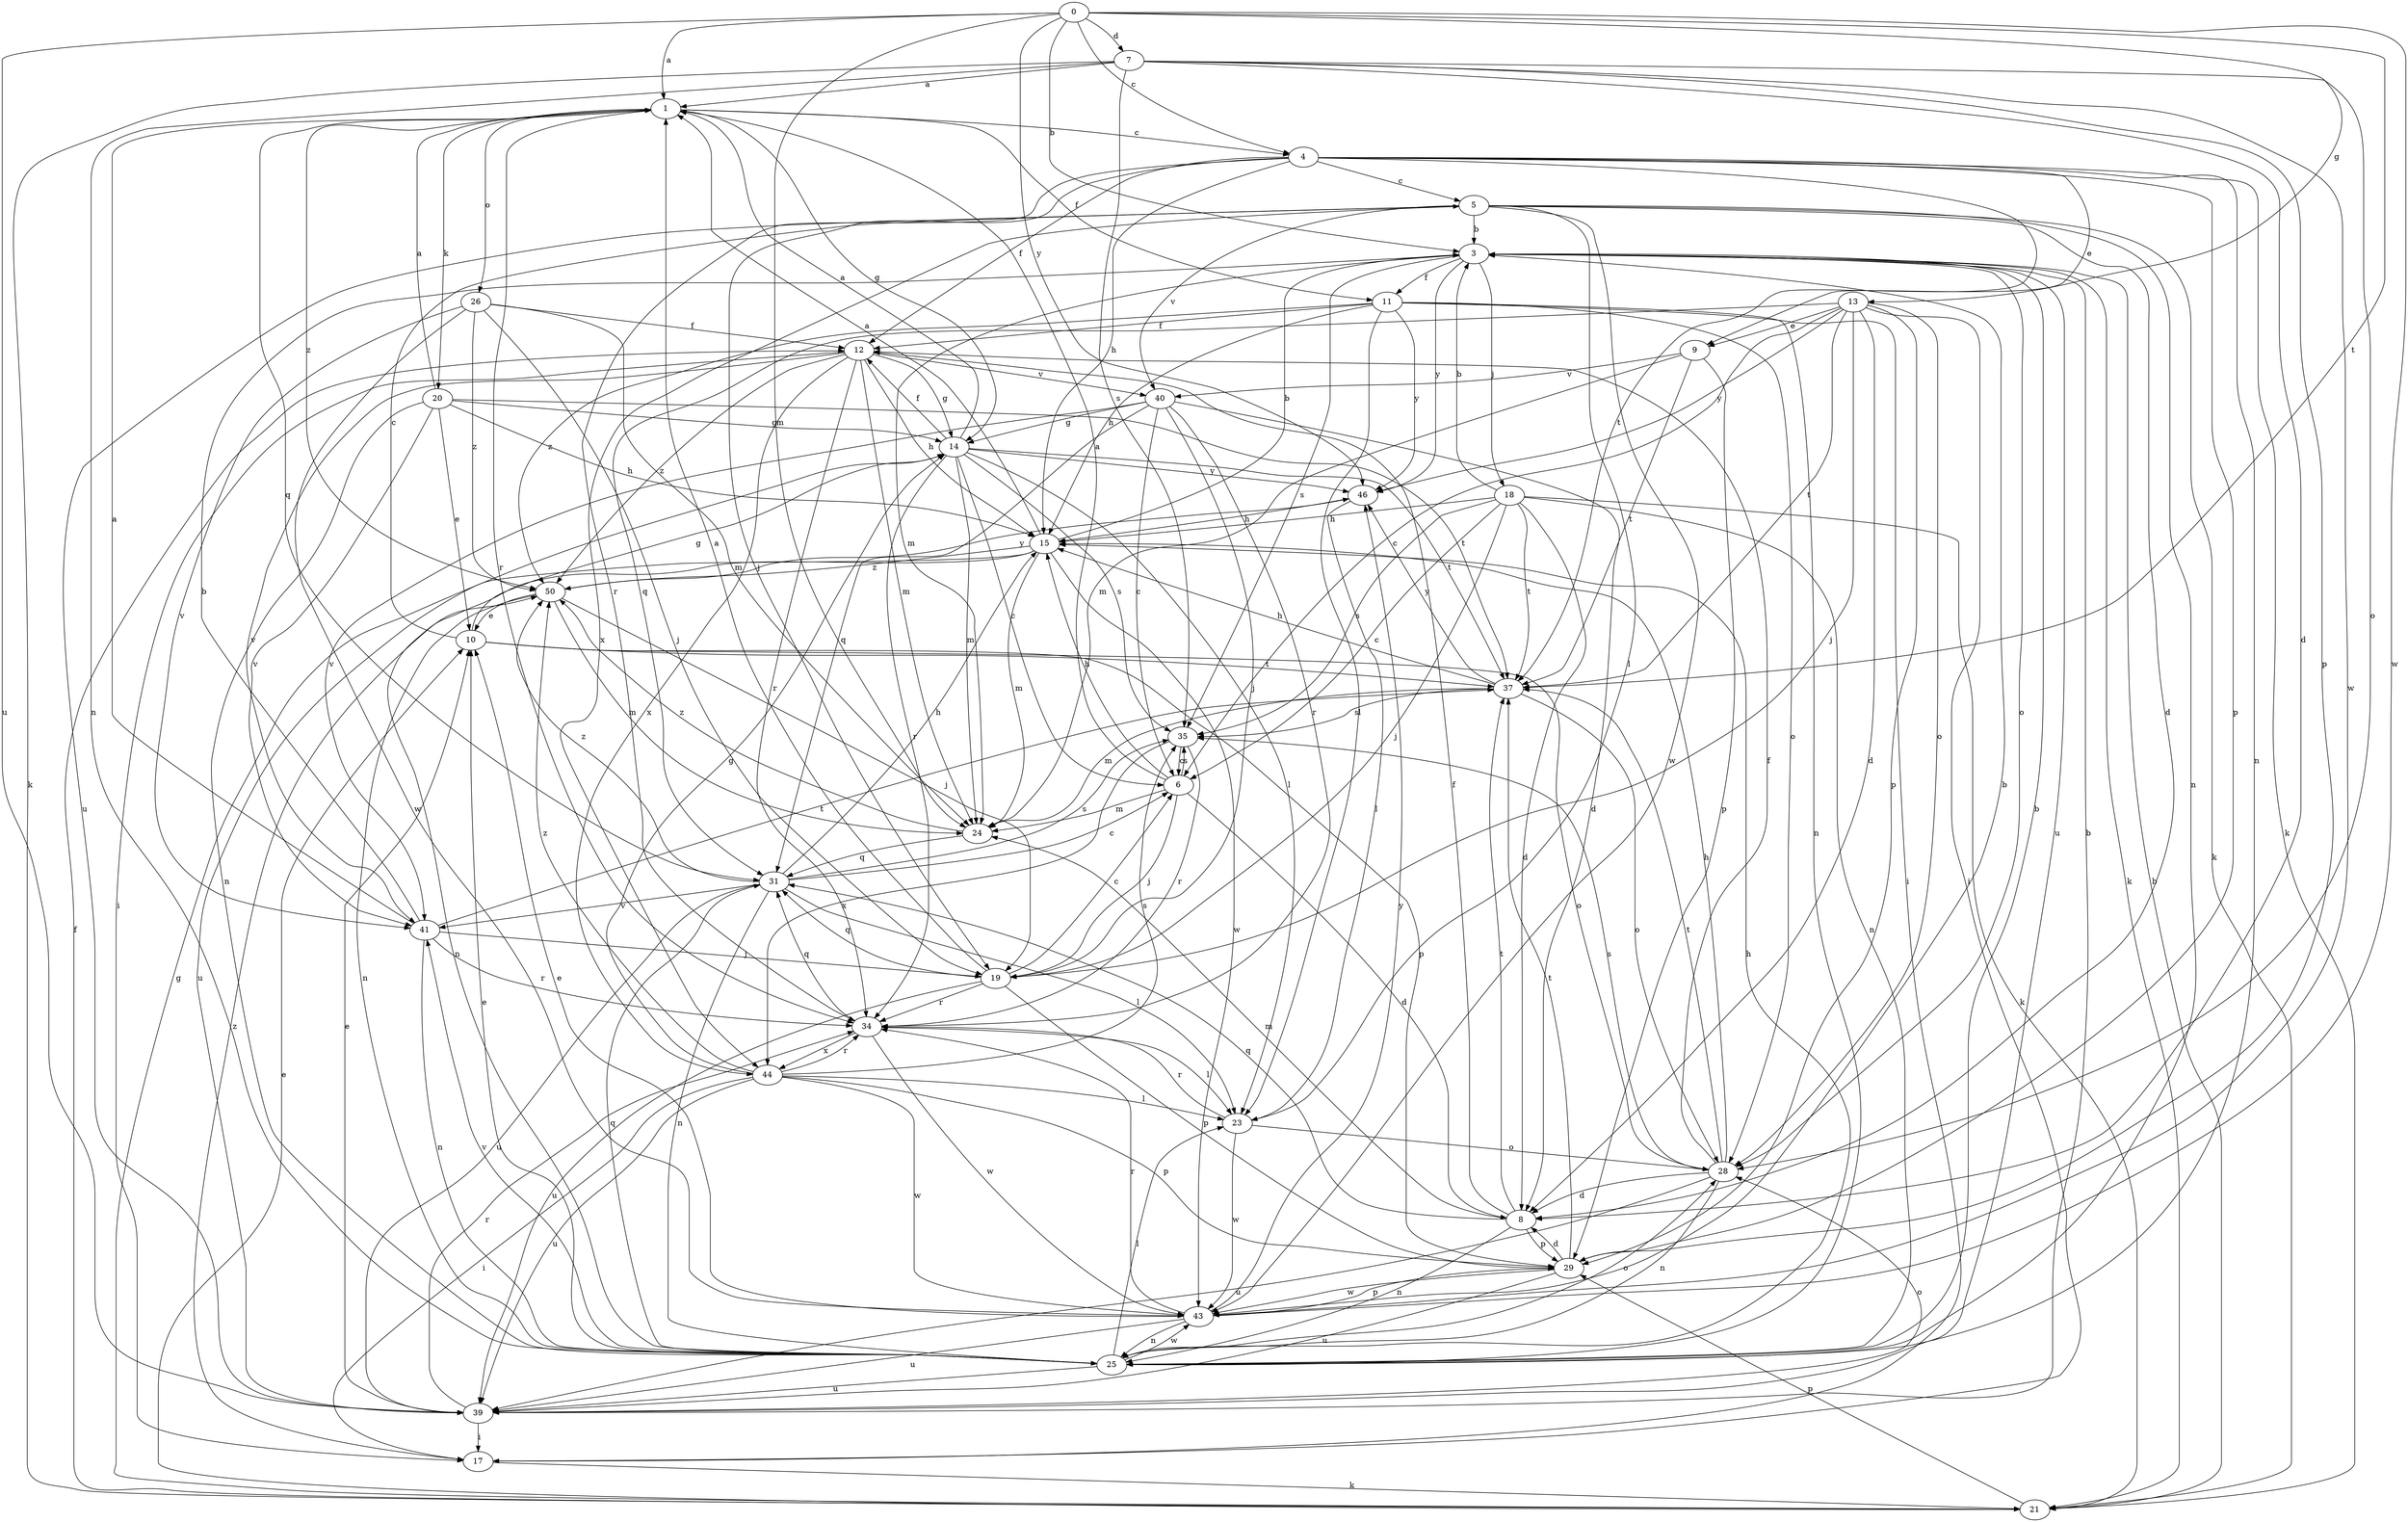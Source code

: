 strict digraph  {
0;
1;
3;
4;
5;
6;
7;
8;
9;
10;
11;
12;
13;
14;
15;
17;
18;
19;
20;
21;
23;
24;
25;
26;
28;
29;
31;
34;
35;
37;
39;
40;
41;
43;
44;
46;
50;
0 -> 1  [label=a];
0 -> 3  [label=b];
0 -> 4  [label=c];
0 -> 7  [label=d];
0 -> 13  [label=g];
0 -> 24  [label=m];
0 -> 37  [label=t];
0 -> 39  [label=u];
0 -> 43  [label=w];
0 -> 46  [label=y];
1 -> 4  [label=c];
1 -> 11  [label=f];
1 -> 14  [label=g];
1 -> 20  [label=k];
1 -> 26  [label=o];
1 -> 31  [label=q];
1 -> 34  [label=r];
1 -> 50  [label=z];
3 -> 11  [label=f];
3 -> 18  [label=j];
3 -> 21  [label=k];
3 -> 24  [label=m];
3 -> 28  [label=o];
3 -> 35  [label=s];
3 -> 39  [label=u];
3 -> 46  [label=y];
4 -> 5  [label=c];
4 -> 9  [label=e];
4 -> 12  [label=f];
4 -> 15  [label=h];
4 -> 19  [label=j];
4 -> 21  [label=k];
4 -> 25  [label=n];
4 -> 29  [label=p];
4 -> 34  [label=r];
4 -> 37  [label=t];
5 -> 3  [label=b];
5 -> 8  [label=d];
5 -> 21  [label=k];
5 -> 23  [label=l];
5 -> 25  [label=n];
5 -> 39  [label=u];
5 -> 40  [label=v];
5 -> 43  [label=w];
5 -> 44  [label=x];
6 -> 1  [label=a];
6 -> 8  [label=d];
6 -> 15  [label=h];
6 -> 19  [label=j];
6 -> 24  [label=m];
6 -> 35  [label=s];
7 -> 1  [label=a];
7 -> 8  [label=d];
7 -> 21  [label=k];
7 -> 25  [label=n];
7 -> 28  [label=o];
7 -> 29  [label=p];
7 -> 35  [label=s];
7 -> 43  [label=w];
8 -> 12  [label=f];
8 -> 24  [label=m];
8 -> 25  [label=n];
8 -> 29  [label=p];
8 -> 31  [label=q];
8 -> 37  [label=t];
9 -> 24  [label=m];
9 -> 29  [label=p];
9 -> 37  [label=t];
9 -> 40  [label=v];
10 -> 5  [label=c];
10 -> 14  [label=g];
10 -> 28  [label=o];
10 -> 29  [label=p];
10 -> 37  [label=t];
11 -> 12  [label=f];
11 -> 15  [label=h];
11 -> 17  [label=i];
11 -> 23  [label=l];
11 -> 25  [label=n];
11 -> 28  [label=o];
11 -> 46  [label=y];
11 -> 50  [label=z];
12 -> 14  [label=g];
12 -> 15  [label=h];
12 -> 17  [label=i];
12 -> 24  [label=m];
12 -> 34  [label=r];
12 -> 40  [label=v];
12 -> 41  [label=v];
12 -> 44  [label=x];
12 -> 50  [label=z];
13 -> 6  [label=c];
13 -> 8  [label=d];
13 -> 9  [label=e];
13 -> 17  [label=i];
13 -> 19  [label=j];
13 -> 28  [label=o];
13 -> 29  [label=p];
13 -> 31  [label=q];
13 -> 37  [label=t];
13 -> 46  [label=y];
14 -> 1  [label=a];
14 -> 6  [label=c];
14 -> 12  [label=f];
14 -> 23  [label=l];
14 -> 24  [label=m];
14 -> 34  [label=r];
14 -> 35  [label=s];
14 -> 37  [label=t];
14 -> 46  [label=y];
15 -> 1  [label=a];
15 -> 3  [label=b];
15 -> 24  [label=m];
15 -> 25  [label=n];
15 -> 39  [label=u];
15 -> 43  [label=w];
15 -> 50  [label=z];
17 -> 21  [label=k];
17 -> 50  [label=z];
18 -> 3  [label=b];
18 -> 6  [label=c];
18 -> 8  [label=d];
18 -> 15  [label=h];
18 -> 19  [label=j];
18 -> 21  [label=k];
18 -> 25  [label=n];
18 -> 35  [label=s];
18 -> 37  [label=t];
19 -> 1  [label=a];
19 -> 6  [label=c];
19 -> 29  [label=p];
19 -> 31  [label=q];
19 -> 34  [label=r];
19 -> 39  [label=u];
20 -> 1  [label=a];
20 -> 10  [label=e];
20 -> 14  [label=g];
20 -> 15  [label=h];
20 -> 25  [label=n];
20 -> 37  [label=t];
20 -> 41  [label=v];
21 -> 3  [label=b];
21 -> 10  [label=e];
21 -> 12  [label=f];
21 -> 14  [label=g];
21 -> 29  [label=p];
23 -> 28  [label=o];
23 -> 34  [label=r];
23 -> 43  [label=w];
24 -> 31  [label=q];
24 -> 50  [label=z];
25 -> 3  [label=b];
25 -> 10  [label=e];
25 -> 15  [label=h];
25 -> 23  [label=l];
25 -> 28  [label=o];
25 -> 31  [label=q];
25 -> 39  [label=u];
25 -> 41  [label=v];
25 -> 43  [label=w];
26 -> 12  [label=f];
26 -> 19  [label=j];
26 -> 24  [label=m];
26 -> 41  [label=v];
26 -> 43  [label=w];
26 -> 50  [label=z];
28 -> 8  [label=d];
28 -> 12  [label=f];
28 -> 15  [label=h];
28 -> 25  [label=n];
28 -> 35  [label=s];
28 -> 37  [label=t];
28 -> 39  [label=u];
29 -> 8  [label=d];
29 -> 37  [label=t];
29 -> 39  [label=u];
29 -> 43  [label=w];
31 -> 6  [label=c];
31 -> 15  [label=h];
31 -> 23  [label=l];
31 -> 25  [label=n];
31 -> 35  [label=s];
31 -> 39  [label=u];
31 -> 41  [label=v];
31 -> 50  [label=z];
34 -> 23  [label=l];
34 -> 31  [label=q];
34 -> 43  [label=w];
34 -> 44  [label=x];
35 -> 6  [label=c];
35 -> 34  [label=r];
35 -> 44  [label=x];
37 -> 15  [label=h];
37 -> 24  [label=m];
37 -> 28  [label=o];
37 -> 35  [label=s];
37 -> 46  [label=y];
39 -> 3  [label=b];
39 -> 10  [label=e];
39 -> 17  [label=i];
39 -> 28  [label=o];
39 -> 34  [label=r];
40 -> 6  [label=c];
40 -> 8  [label=d];
40 -> 14  [label=g];
40 -> 19  [label=j];
40 -> 31  [label=q];
40 -> 34  [label=r];
40 -> 41  [label=v];
41 -> 1  [label=a];
41 -> 3  [label=b];
41 -> 19  [label=j];
41 -> 25  [label=n];
41 -> 34  [label=r];
41 -> 37  [label=t];
43 -> 3  [label=b];
43 -> 10  [label=e];
43 -> 25  [label=n];
43 -> 29  [label=p];
43 -> 34  [label=r];
43 -> 39  [label=u];
43 -> 46  [label=y];
44 -> 14  [label=g];
44 -> 17  [label=i];
44 -> 23  [label=l];
44 -> 29  [label=p];
44 -> 34  [label=r];
44 -> 35  [label=s];
44 -> 39  [label=u];
44 -> 43  [label=w];
44 -> 50  [label=z];
46 -> 15  [label=h];
46 -> 23  [label=l];
50 -> 10  [label=e];
50 -> 19  [label=j];
50 -> 24  [label=m];
50 -> 25  [label=n];
50 -> 46  [label=y];
}
